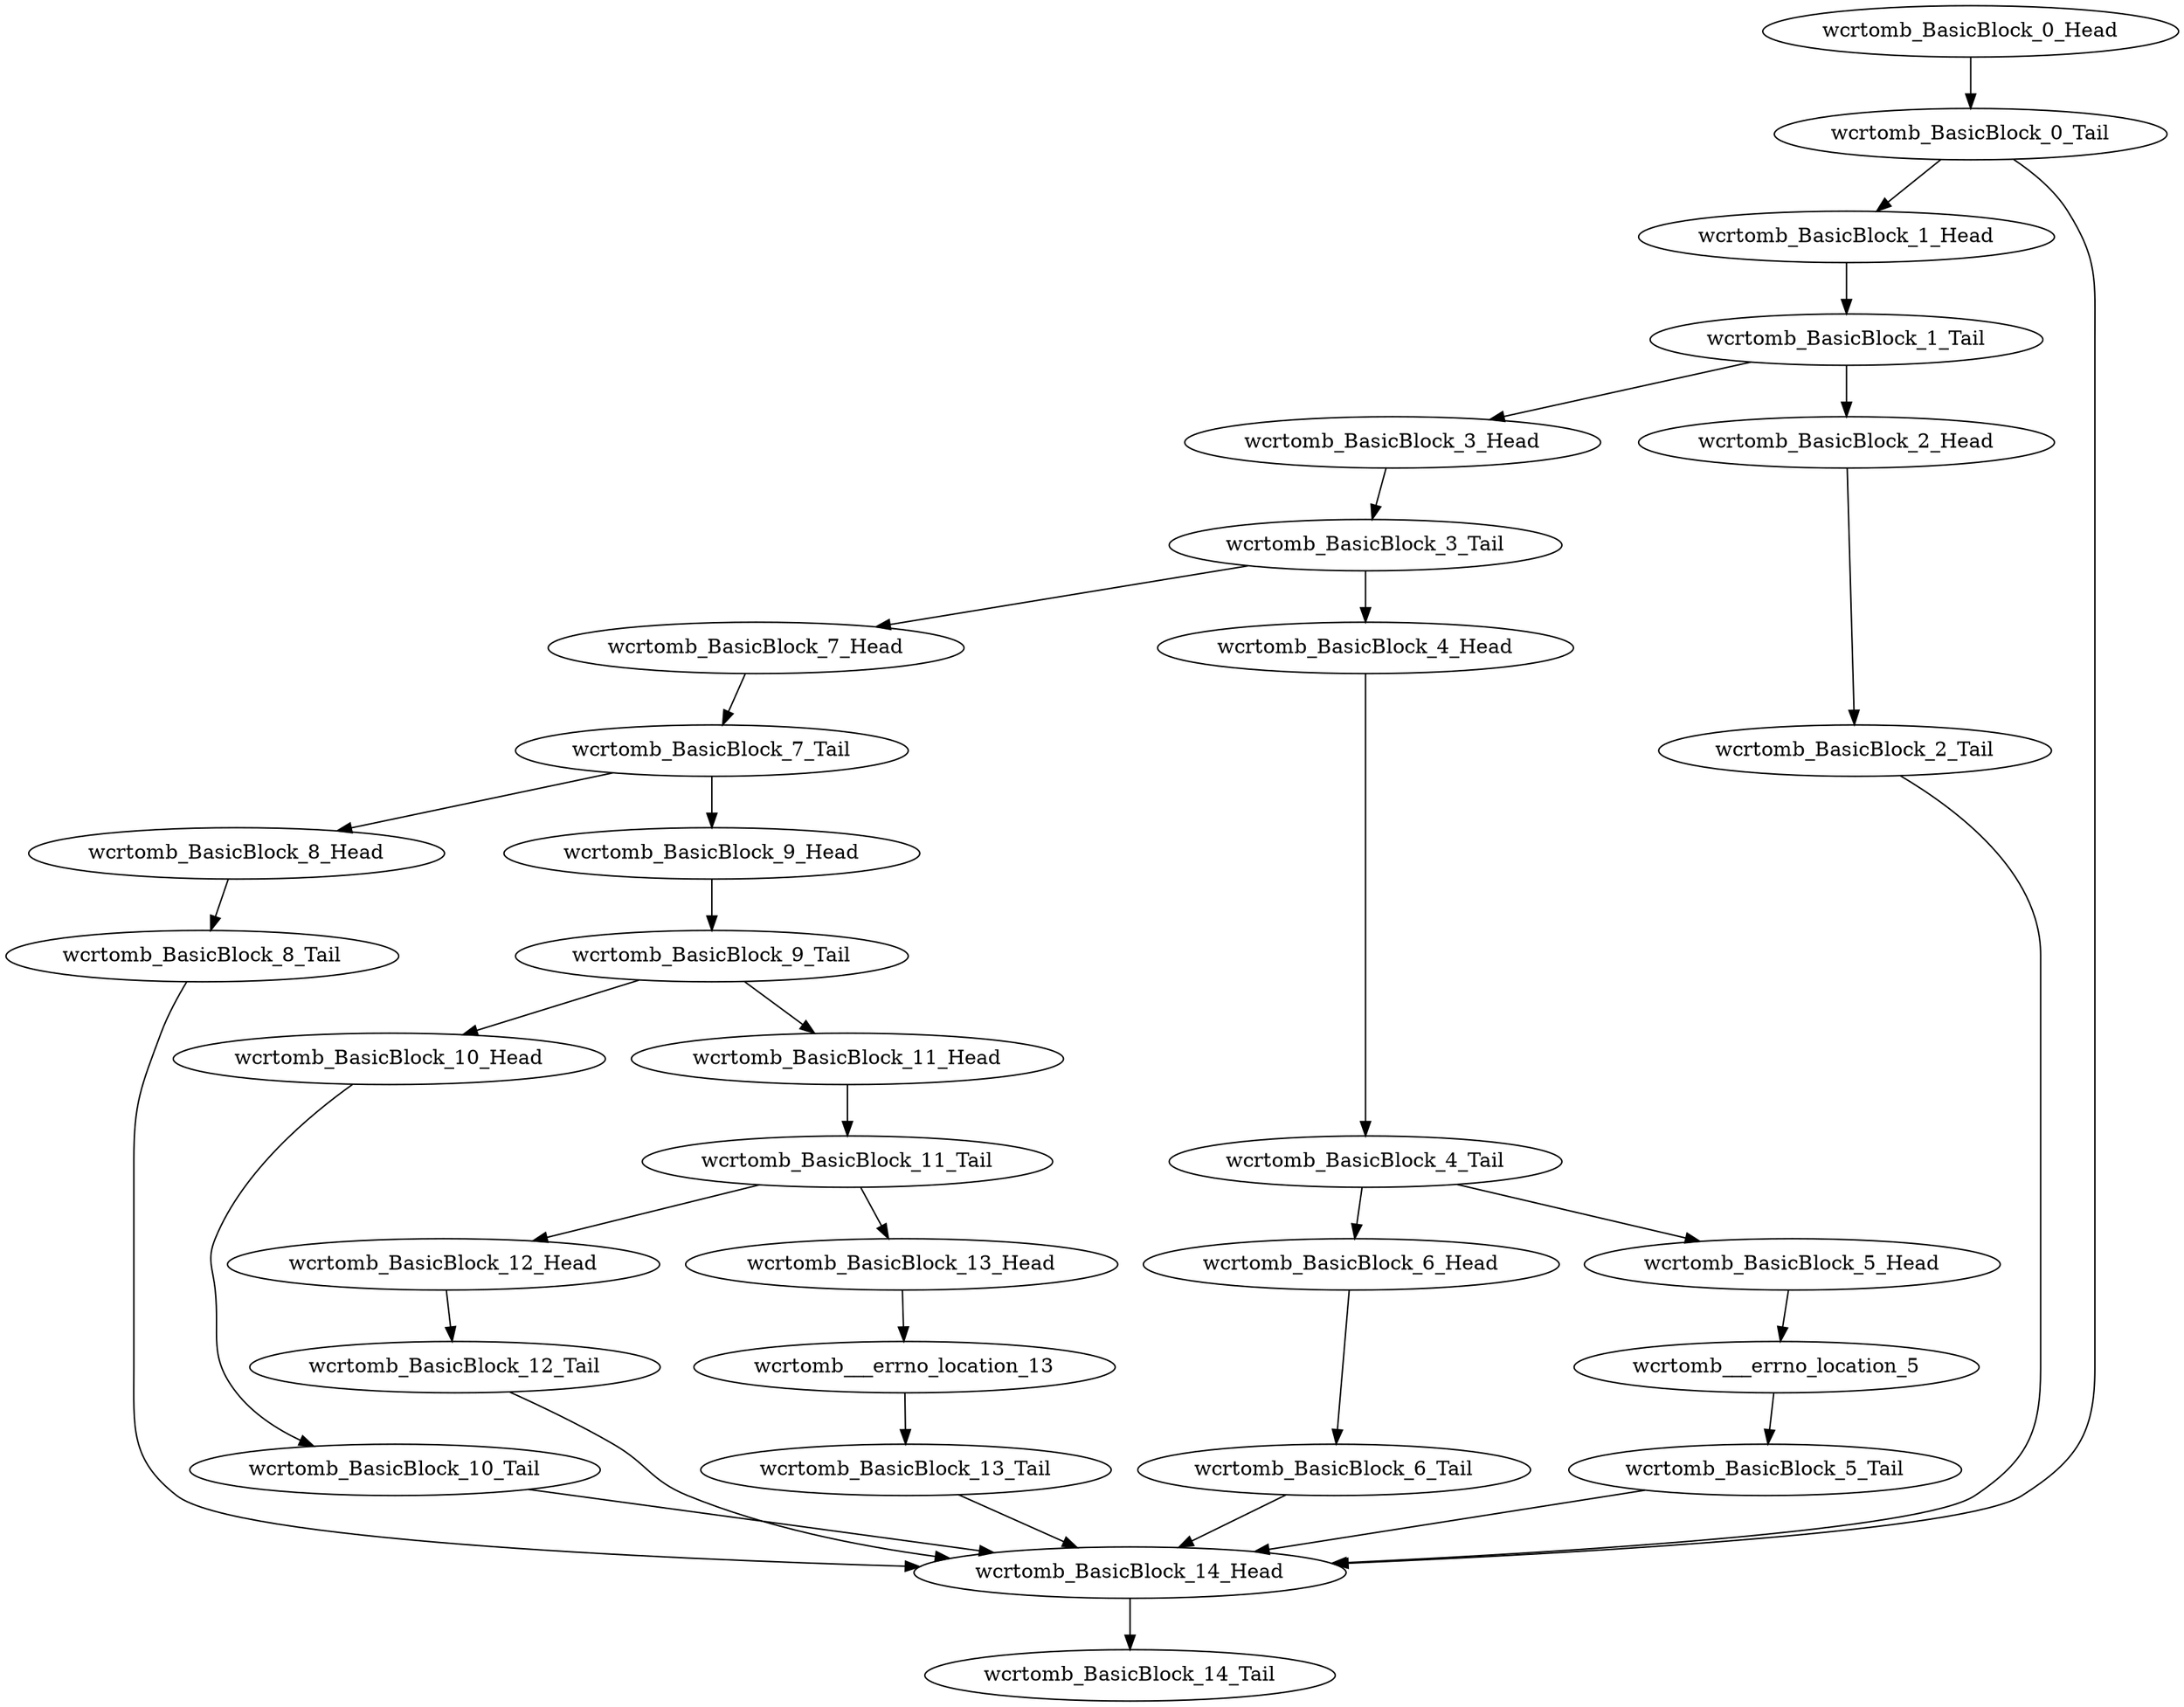 digraph G {
    "wcrtomb_BasicBlock_6_Head" -> "wcrtomb_BasicBlock_6_Tail"
    "wcrtomb_BasicBlock_9_Tail" -> "wcrtomb_BasicBlock_10_Head"
    "wcrtomb_BasicBlock_9_Tail" -> "wcrtomb_BasicBlock_11_Head"
    "wcrtomb_BasicBlock_5_Head" -> "wcrtomb___errno_location_5"
    "wcrtomb_BasicBlock_10_Head" -> "wcrtomb_BasicBlock_10_Tail"
    "wcrtomb_BasicBlock_7_Tail" -> "wcrtomb_BasicBlock_8_Head"
    "wcrtomb_BasicBlock_7_Tail" -> "wcrtomb_BasicBlock_9_Head"
    "wcrtomb___errno_location_13" -> "wcrtomb_BasicBlock_13_Tail"
    "wcrtomb_BasicBlock_1_Head" -> "wcrtomb_BasicBlock_1_Tail"
    "wcrtomb_BasicBlock_12_Head" -> "wcrtomb_BasicBlock_12_Tail"
    "wcrtomb_BasicBlock_5_Tail" -> "wcrtomb_BasicBlock_14_Head"
    "wcrtomb_BasicBlock_6_Tail" -> "wcrtomb_BasicBlock_14_Head"
    "wcrtomb_BasicBlock_8_Head" -> "wcrtomb_BasicBlock_8_Tail"
    "wcrtomb_BasicBlock_12_Tail" -> "wcrtomb_BasicBlock_14_Head"
    "wcrtomb_BasicBlock_11_Tail" -> "wcrtomb_BasicBlock_12_Head"
    "wcrtomb_BasicBlock_11_Tail" -> "wcrtomb_BasicBlock_13_Head"
    "wcrtomb_BasicBlock_1_Tail" -> "wcrtomb_BasicBlock_3_Head"
    "wcrtomb_BasicBlock_1_Tail" -> "wcrtomb_BasicBlock_2_Head"
    "wcrtomb_BasicBlock_14_Head" -> "wcrtomb_BasicBlock_14_Tail"
    "wcrtomb_BasicBlock_0_Head" -> "wcrtomb_BasicBlock_0_Tail"
    "wcrtomb_BasicBlock_3_Head" -> "wcrtomb_BasicBlock_3_Tail"
    "wcrtomb_BasicBlock_7_Head" -> "wcrtomb_BasicBlock_7_Tail"
    "wcrtomb_BasicBlock_11_Head" -> "wcrtomb_BasicBlock_11_Tail"
    "wcrtomb_BasicBlock_9_Head" -> "wcrtomb_BasicBlock_9_Tail"
    "wcrtomb___errno_location_5" -> "wcrtomb_BasicBlock_5_Tail"
    "wcrtomb_BasicBlock_0_Tail" -> "wcrtomb_BasicBlock_1_Head"
    "wcrtomb_BasicBlock_0_Tail" -> "wcrtomb_BasicBlock_14_Head"
    "wcrtomb_BasicBlock_2_Head" -> "wcrtomb_BasicBlock_2_Tail"
    "wcrtomb_BasicBlock_4_Tail" -> "wcrtomb_BasicBlock_6_Head"
    "wcrtomb_BasicBlock_4_Tail" -> "wcrtomb_BasicBlock_5_Head"
    "wcrtomb_BasicBlock_3_Tail" -> "wcrtomb_BasicBlock_7_Head"
    "wcrtomb_BasicBlock_3_Tail" -> "wcrtomb_BasicBlock_4_Head"
    "wcrtomb_BasicBlock_8_Tail" -> "wcrtomb_BasicBlock_14_Head"
    "wcrtomb_BasicBlock_4_Head" -> "wcrtomb_BasicBlock_4_Tail"
    "wcrtomb_BasicBlock_2_Tail" -> "wcrtomb_BasicBlock_14_Head"
    "wcrtomb_BasicBlock_10_Tail" -> "wcrtomb_BasicBlock_14_Head"
    "wcrtomb_BasicBlock_13_Head" -> "wcrtomb___errno_location_13"
    "wcrtomb_BasicBlock_13_Tail" -> "wcrtomb_BasicBlock_14_Head"
}
